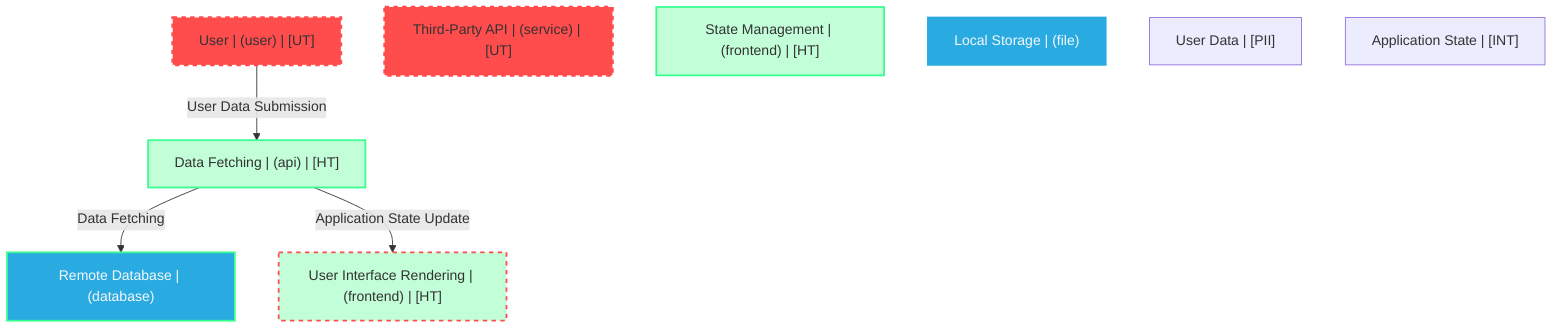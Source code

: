 graph TB
  node_01F8Z6C7B4D8F1E5A7G5K8N9ZY["User | (user) | [UT]"]:::untrusted
  node_01F8Z6C7B4D8F1E5A7G5K8N9Z0["Third-Party API | (service) | [UT]"]:::untrusted
  node_01F8Z6C7B4D8F1E5A7G5K8N9ZT["User Interface Rendering | (frontend) | [HT]"]:::highTrust
  node_01F8Z6C7B4D8F1E5A7G5K8N9ZU["Data Fetching | (api) | [HT]"]:::highTrust
  node_01F8Z6C7B4D8F1E5A7G5K8N9ZV["State Management | (frontend) | [HT]"]:::highTrust
  node_01F8Z6C7B4D8F1E5A7G5K8N9ZW["Local Storage | (file)"]:::dataStore
  node_01F8Z6C7B4D8F1E5A7G5K8N9ZX["Remote Database | (database)"]:::dataStore
  node_01F8Z6C7B4D8F1E5A7G5K8N9ZR["User Data | [PII]"]:::dataAsset,pii
  node_01F8Z6C7B4D8F1E5A7G5K8N9ZS["Application State | [INT]"]:::dataAsset,internal

  node_01F8Z6C7B4D8F1E5A7G5K8N9ZY -->|User Data Submission| node_01F8Z6C7B4D8F1E5A7G5K8N9ZU:::encryptedFlow
  node_01F8Z6C7B4D8F1E5A7G5K8N9ZU -->|Data Fetching| node_01F8Z6C7B4D8F1E5A7G5K8N9ZX:::encryptedFlow
  node_01F8Z6C7B4D8F1E5A7G5K8N9ZU -->|Application State Update| node_01F8Z6C7B4D8F1E5A7G5K8N9ZT:::unencryptedFlow

  classDef externalEntity fill:#FF4C4C,stroke:#FF4C4C,stroke-width:2px,color:#F5F7FA
  classDef process fill:#36FF8F,stroke:#36FF8F,stroke-width:2px,color:#0B0D17
  classDef dataStore fill:#29ABE2,stroke:#29ABE2,stroke-width:2px,color:#F5F7FA
  classDef dataAsset fill:#A259FF,stroke:#c3a4ff,stroke-width:2px,color:#F5F7FA
  classDef untrusted fill:#FF4C4C,stroke:#FF4C4C,stroke-width:3px,stroke-dasharray:5 5
  classDef lowTrust fill:#f77c63,stroke:#f77c63,stroke-width:2px,stroke-dasharray:3 3
  classDef mediumTrust fill:#FFD300,stroke:#FFD300,stroke-width:2px
  classDef highTrust fill:#C2FFD8,stroke:#36FF8F,stroke-width:2px
  classDef veryHighTrust fill:#36FF8F,stroke:#36FF8F,stroke-width:3px
  classDef public fill:#C2FFD8,stroke:#36FF8F,stroke-width:1px
  classDef internal fill:#FFF2B3,stroke:#FFD300,stroke-width:1px
  classDef confidential fill:#FFB3B3,stroke:#FF4C4C,stroke-width:2px
  classDef restricted fill:#FF4C4C,stroke:#FF4C4C,stroke-width:3px
  classDef pii fill:#ffa1ad,stroke:#A259FF,stroke-width:2px
  classDef pci fill:#FF4C4C,stroke:#FF4C4C,stroke-width:3px
  classDef phi fill:#ffa1ad,stroke:#A259FF,stroke-width:3px
  classDef encryptedFlow stroke:#36FF8F,stroke-width:2px
  classDef unencryptedFlow stroke:#FF4C4C,stroke-width:2px,stroke-dasharray:5 5
  classDef authenticatedFlow stroke:#29ABE2,stroke-width:2px
  classDef trustBoundary fill:transparent,stroke:#2E3440,stroke-width:3px,stroke-dasharray:10 5